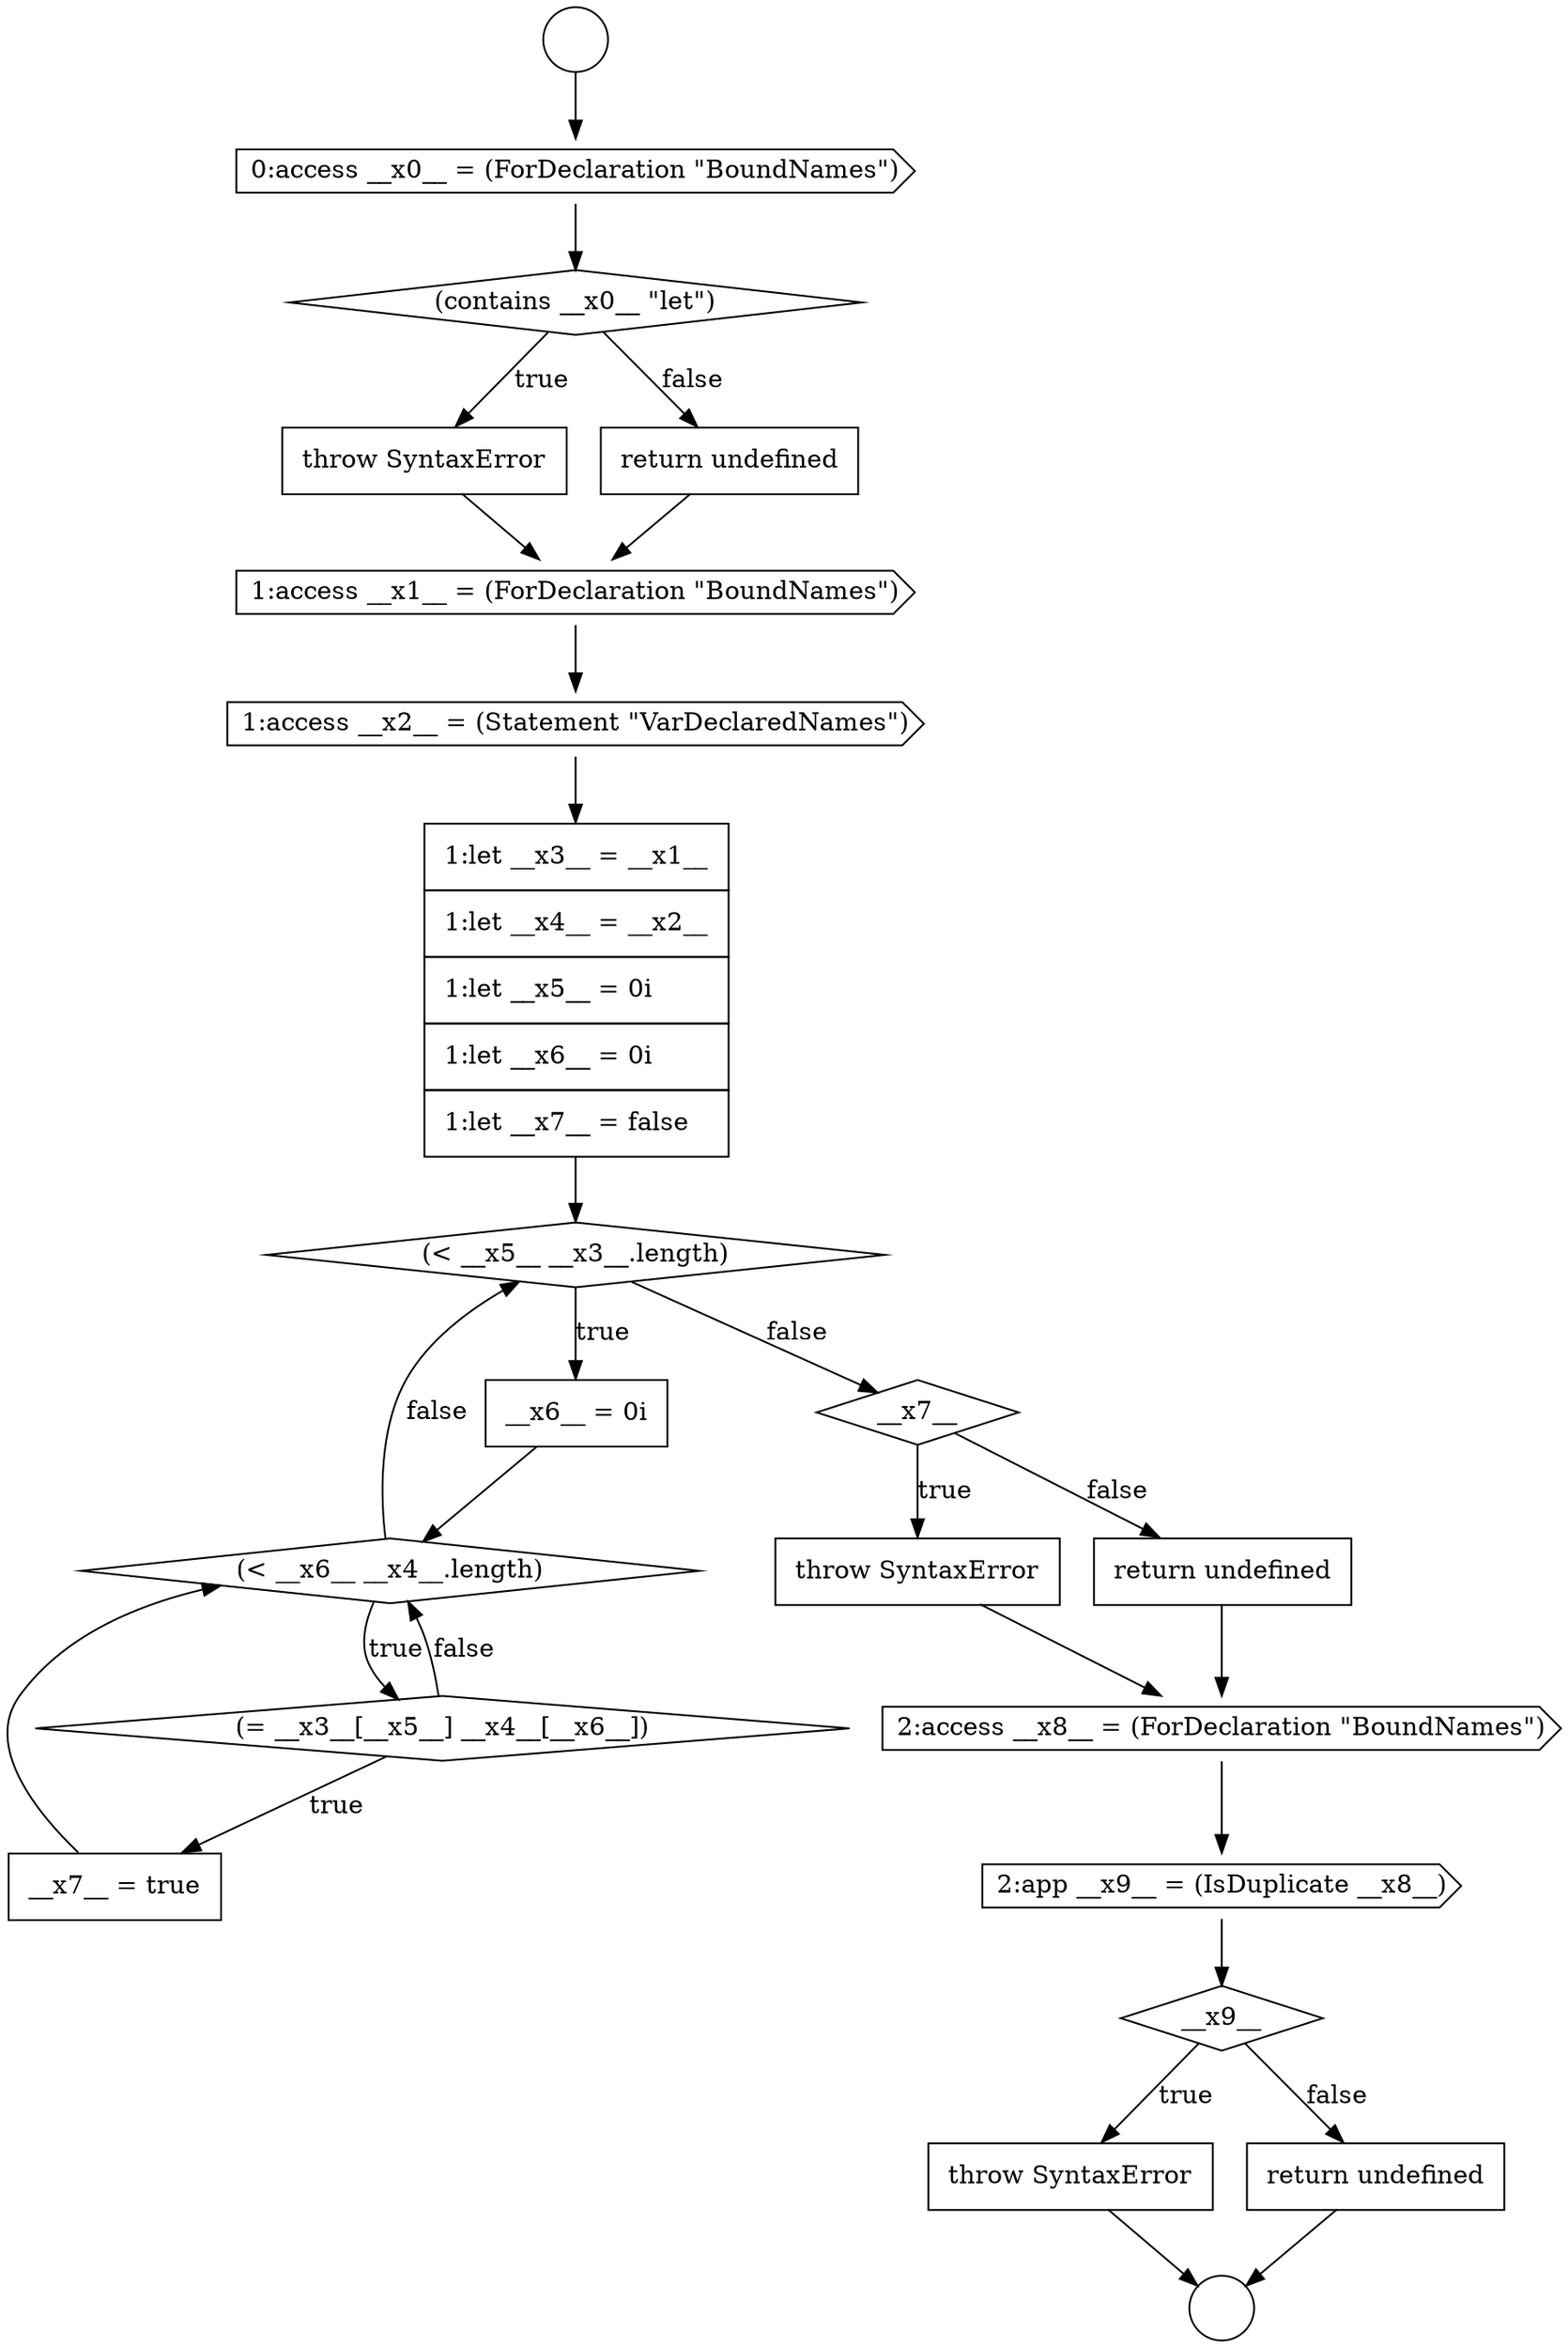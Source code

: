 digraph {
  node19342 [shape=diamond, label=<<font color="black">(contains __x0__ &quot;let&quot;)</font>> color="black" fillcolor="white" style=filled]
  node19355 [shape=none, margin=0, label=<<font color="black">
    <table border="0" cellborder="1" cellspacing="0" cellpadding="10">
      <tr><td align="left">return undefined</td></tr>
    </table>
  </font>> color="black" fillcolor="white" style=filled]
  node19359 [shape=none, margin=0, label=<<font color="black">
    <table border="0" cellborder="1" cellspacing="0" cellpadding="10">
      <tr><td align="left">throw SyntaxError</td></tr>
    </table>
  </font>> color="black" fillcolor="white" style=filled]
  node19351 [shape=diamond, label=<<font color="black">(= __x3__[__x5__] __x4__[__x6__])</font>> color="black" fillcolor="white" style=filled]
  node19341 [shape=cds, label=<<font color="black">0:access __x0__ = (ForDeclaration &quot;BoundNames&quot;)</font>> color="black" fillcolor="white" style=filled]
  node19358 [shape=diamond, label=<<font color="black">__x9__</font>> color="black" fillcolor="white" style=filled]
  node19354 [shape=none, margin=0, label=<<font color="black">
    <table border="0" cellborder="1" cellspacing="0" cellpadding="10">
      <tr><td align="left">throw SyntaxError</td></tr>
    </table>
  </font>> color="black" fillcolor="white" style=filled]
  node19346 [shape=cds, label=<<font color="black">1:access __x2__ = (Statement &quot;VarDeclaredNames&quot;)</font>> color="black" fillcolor="white" style=filled]
  node19356 [shape=cds, label=<<font color="black">2:access __x8__ = (ForDeclaration &quot;BoundNames&quot;)</font>> color="black" fillcolor="white" style=filled]
  node19339 [shape=circle label=" " color="black" fillcolor="white" style=filled]
  node19360 [shape=none, margin=0, label=<<font color="black">
    <table border="0" cellborder="1" cellspacing="0" cellpadding="10">
      <tr><td align="left">return undefined</td></tr>
    </table>
  </font>> color="black" fillcolor="white" style=filled]
  node19343 [shape=none, margin=0, label=<<font color="black">
    <table border="0" cellborder="1" cellspacing="0" cellpadding="10">
      <tr><td align="left">throw SyntaxError</td></tr>
    </table>
  </font>> color="black" fillcolor="white" style=filled]
  node19347 [shape=none, margin=0, label=<<font color="black">
    <table border="0" cellborder="1" cellspacing="0" cellpadding="10">
      <tr><td align="left">1:let __x3__ = __x1__</td></tr>
      <tr><td align="left">1:let __x4__ = __x2__</td></tr>
      <tr><td align="left">1:let __x5__ = 0i</td></tr>
      <tr><td align="left">1:let __x6__ = 0i</td></tr>
      <tr><td align="left">1:let __x7__ = false</td></tr>
    </table>
  </font>> color="black" fillcolor="white" style=filled]
  node19350 [shape=diamond, label=<<font color="black">(&lt; __x6__ __x4__.length)</font>> color="black" fillcolor="white" style=filled]
  node19345 [shape=cds, label=<<font color="black">1:access __x1__ = (ForDeclaration &quot;BoundNames&quot;)</font>> color="black" fillcolor="white" style=filled]
  node19352 [shape=none, margin=0, label=<<font color="black">
    <table border="0" cellborder="1" cellspacing="0" cellpadding="10">
      <tr><td align="left">__x7__ = true</td></tr>
    </table>
  </font>> color="black" fillcolor="white" style=filled]
  node19340 [shape=circle label=" " color="black" fillcolor="white" style=filled]
  node19357 [shape=cds, label=<<font color="black">2:app __x9__ = (IsDuplicate __x8__)</font>> color="black" fillcolor="white" style=filled]
  node19353 [shape=diamond, label=<<font color="black">__x7__</font>> color="black" fillcolor="white" style=filled]
  node19344 [shape=none, margin=0, label=<<font color="black">
    <table border="0" cellborder="1" cellspacing="0" cellpadding="10">
      <tr><td align="left">return undefined</td></tr>
    </table>
  </font>> color="black" fillcolor="white" style=filled]
  node19349 [shape=none, margin=0, label=<<font color="black">
    <table border="0" cellborder="1" cellspacing="0" cellpadding="10">
      <tr><td align="left">__x6__ = 0i</td></tr>
    </table>
  </font>> color="black" fillcolor="white" style=filled]
  node19348 [shape=diamond, label=<<font color="black">(&lt; __x5__ __x3__.length)</font>> color="black" fillcolor="white" style=filled]
  node19347 -> node19348 [ color="black"]
  node19359 -> node19340 [ color="black"]
  node19344 -> node19345 [ color="black"]
  node19350 -> node19351 [label=<<font color="black">true</font>> color="black"]
  node19350 -> node19348 [label=<<font color="black">false</font>> color="black"]
  node19345 -> node19346 [ color="black"]
  node19356 -> node19357 [ color="black"]
  node19351 -> node19352 [label=<<font color="black">true</font>> color="black"]
  node19351 -> node19350 [label=<<font color="black">false</font>> color="black"]
  node19346 -> node19347 [ color="black"]
  node19349 -> node19350 [ color="black"]
  node19352 -> node19350 [ color="black"]
  node19357 -> node19358 [ color="black"]
  node19339 -> node19341 [ color="black"]
  node19360 -> node19340 [ color="black"]
  node19354 -> node19356 [ color="black"]
  node19355 -> node19356 [ color="black"]
  node19353 -> node19354 [label=<<font color="black">true</font>> color="black"]
  node19353 -> node19355 [label=<<font color="black">false</font>> color="black"]
  node19348 -> node19349 [label=<<font color="black">true</font>> color="black"]
  node19348 -> node19353 [label=<<font color="black">false</font>> color="black"]
  node19343 -> node19345 [ color="black"]
  node19341 -> node19342 [ color="black"]
  node19342 -> node19343 [label=<<font color="black">true</font>> color="black"]
  node19342 -> node19344 [label=<<font color="black">false</font>> color="black"]
  node19358 -> node19359 [label=<<font color="black">true</font>> color="black"]
  node19358 -> node19360 [label=<<font color="black">false</font>> color="black"]
}
